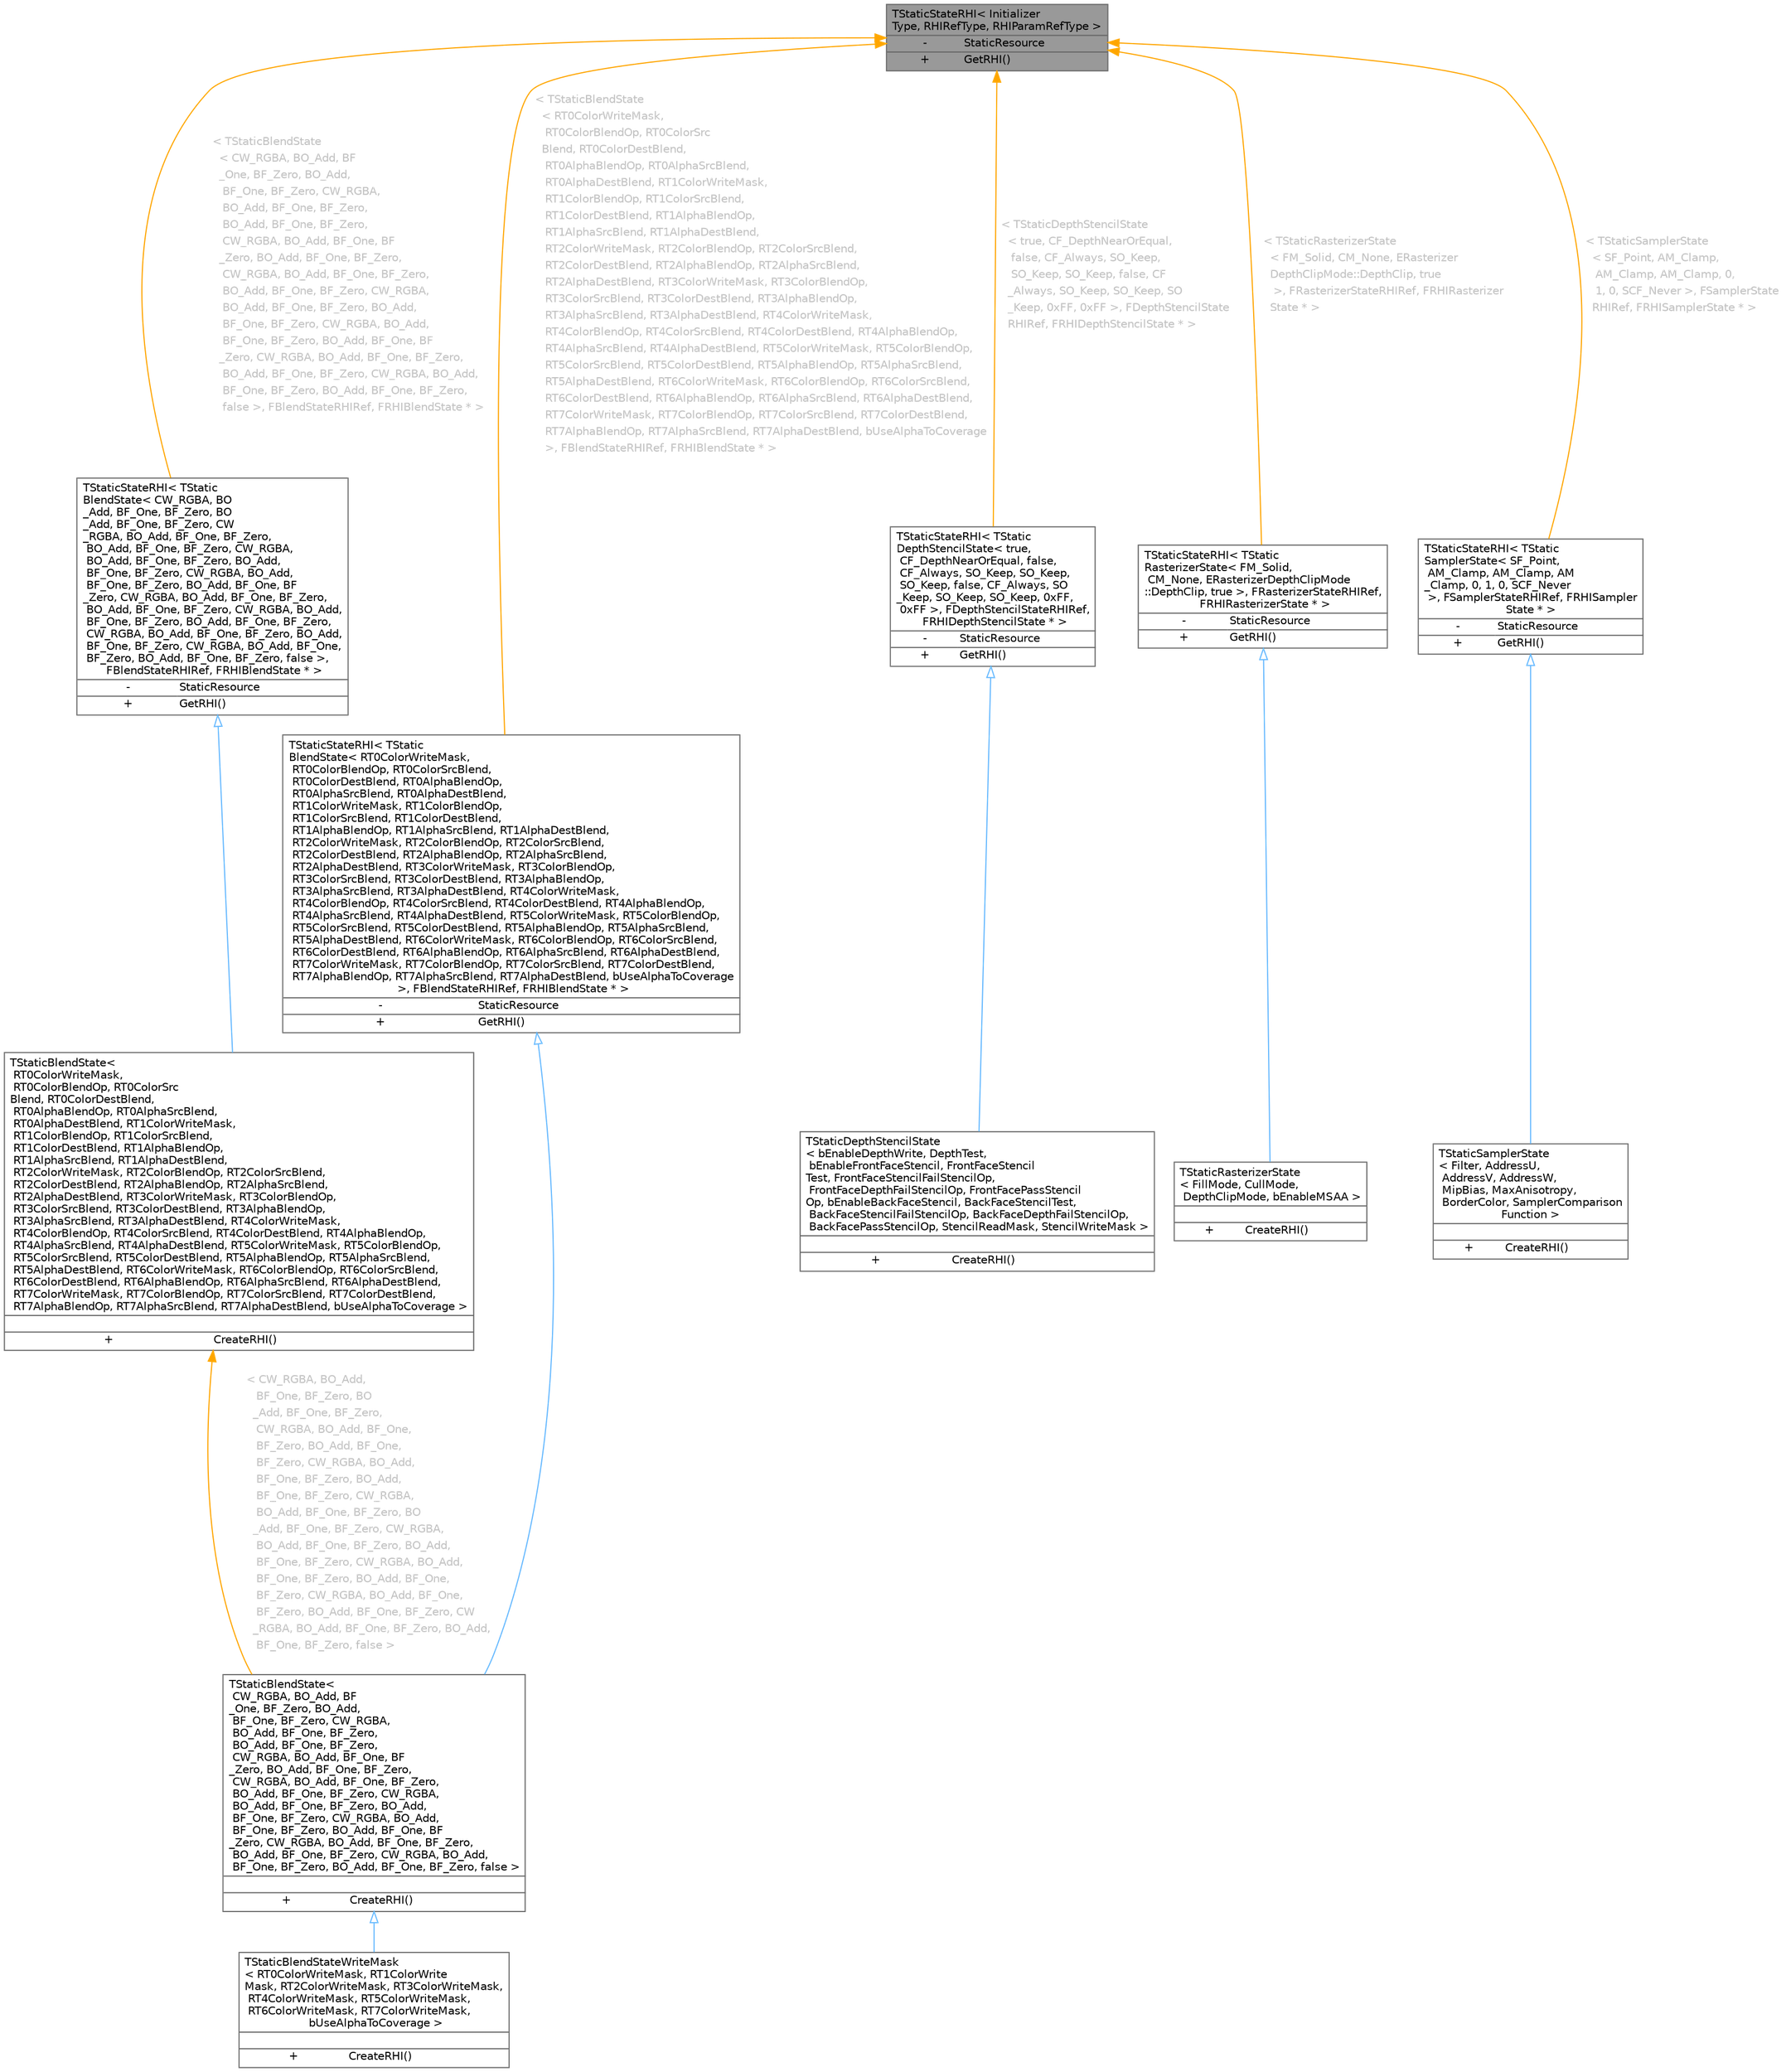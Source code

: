 digraph "TStaticStateRHI&lt; InitializerType, RHIRefType, RHIParamRefType &gt;"
{
 // INTERACTIVE_SVG=YES
 // LATEX_PDF_SIZE
  bgcolor="transparent";
  edge [fontname=Helvetica,fontsize=10,labelfontname=Helvetica,labelfontsize=10];
  node [fontname=Helvetica,fontsize=10,shape=box,height=0.2,width=0.4];
  Node1 [id="Node000001",shape=plain,label=<<TABLE CELLBORDER="0" BORDER="1"><TR><TD COLSPAN="2" CELLPADDING="1" CELLSPACING="0">TStaticStateRHI&lt; Initializer<BR ALIGN="LEFT"/>Type, RHIRefType, RHIParamRefType &gt;</TD></TR>
<HR/>
<TR><TD VALIGN="top" CELLPADDING="1" CELLSPACING="0">-</TD><TD VALIGN="top" ALIGN="LEFT" CELLPADDING="1" CELLSPACING="0">StaticResource<BR ALIGN="LEFT"/></TD></TR>
<HR/>
<TR><TD VALIGN="top" CELLPADDING="1" CELLSPACING="0">+</TD><TD VALIGN="top" ALIGN="LEFT" CELLPADDING="1" CELLSPACING="0">GetRHI()<BR ALIGN="LEFT"/></TD></TR>
</TABLE>>
,height=0.2,width=0.4,color="gray40", fillcolor="grey60", style="filled", fontcolor="black",tooltip="The base class of the static RHI state classes."];
  Node1 -> Node2 [id="edge1_Node000001_Node000002",dir="back",color="orange",style="solid",tooltip=" ",label=<<TABLE CELLBORDER="0" BORDER="0"><TR><TD VALIGN="top" ALIGN="LEFT" CELLPADDING="1" CELLSPACING="0">&lt; TStaticBlendState</TD></TR>
<TR><TD VALIGN="top" ALIGN="LEFT" CELLPADDING="1" CELLSPACING="0">&nbsp;&nbsp;&lt; CW_RGBA, BO_Add, BF</TD></TR>
<TR><TD VALIGN="top" ALIGN="LEFT" CELLPADDING="1" CELLSPACING="0">&nbsp;&nbsp;_One, BF_Zero, BO_Add,</TD></TR>
<TR><TD VALIGN="top" ALIGN="LEFT" CELLPADDING="1" CELLSPACING="0">&nbsp;&nbsp; BF_One, BF_Zero, CW_RGBA,</TD></TR>
<TR><TD VALIGN="top" ALIGN="LEFT" CELLPADDING="1" CELLSPACING="0">&nbsp;&nbsp; BO_Add, BF_One, BF_Zero,</TD></TR>
<TR><TD VALIGN="top" ALIGN="LEFT" CELLPADDING="1" CELLSPACING="0">&nbsp;&nbsp; BO_Add, BF_One, BF_Zero,</TD></TR>
<TR><TD VALIGN="top" ALIGN="LEFT" CELLPADDING="1" CELLSPACING="0">&nbsp;&nbsp; CW_RGBA, BO_Add, BF_One, BF</TD></TR>
<TR><TD VALIGN="top" ALIGN="LEFT" CELLPADDING="1" CELLSPACING="0">&nbsp;&nbsp;_Zero, BO_Add, BF_One, BF_Zero,</TD></TR>
<TR><TD VALIGN="top" ALIGN="LEFT" CELLPADDING="1" CELLSPACING="0">&nbsp;&nbsp; CW_RGBA, BO_Add, BF_One, BF_Zero,</TD></TR>
<TR><TD VALIGN="top" ALIGN="LEFT" CELLPADDING="1" CELLSPACING="0">&nbsp;&nbsp; BO_Add, BF_One, BF_Zero, CW_RGBA,</TD></TR>
<TR><TD VALIGN="top" ALIGN="LEFT" CELLPADDING="1" CELLSPACING="0">&nbsp;&nbsp; BO_Add, BF_One, BF_Zero, BO_Add,</TD></TR>
<TR><TD VALIGN="top" ALIGN="LEFT" CELLPADDING="1" CELLSPACING="0">&nbsp;&nbsp; BF_One, BF_Zero, CW_RGBA, BO_Add,</TD></TR>
<TR><TD VALIGN="top" ALIGN="LEFT" CELLPADDING="1" CELLSPACING="0">&nbsp;&nbsp; BF_One, BF_Zero, BO_Add, BF_One, BF</TD></TR>
<TR><TD VALIGN="top" ALIGN="LEFT" CELLPADDING="1" CELLSPACING="0">&nbsp;&nbsp;_Zero, CW_RGBA, BO_Add, BF_One, BF_Zero,</TD></TR>
<TR><TD VALIGN="top" ALIGN="LEFT" CELLPADDING="1" CELLSPACING="0">&nbsp;&nbsp; BO_Add, BF_One, BF_Zero, CW_RGBA, BO_Add,</TD></TR>
<TR><TD VALIGN="top" ALIGN="LEFT" CELLPADDING="1" CELLSPACING="0">&nbsp;&nbsp; BF_One, BF_Zero, BO_Add, BF_One, BF_Zero,</TD></TR>
<TR><TD VALIGN="top" ALIGN="LEFT" CELLPADDING="1" CELLSPACING="0">&nbsp;&nbsp; false &gt;, FBlendStateRHIRef, FRHIBlendState * &gt;</TD></TR>
</TABLE>> ,fontcolor="grey" ];
  Node2 [id="Node000002",shape=plain,label=<<TABLE CELLBORDER="0" BORDER="1"><TR><TD COLSPAN="2" CELLPADDING="1" CELLSPACING="0">TStaticStateRHI&lt; TStatic<BR ALIGN="LEFT"/>BlendState&lt; CW_RGBA, BO<BR ALIGN="LEFT"/>_Add, BF_One, BF_Zero, BO<BR ALIGN="LEFT"/>_Add, BF_One, BF_Zero, CW<BR ALIGN="LEFT"/>_RGBA, BO_Add, BF_One, BF_Zero,<BR ALIGN="LEFT"/> BO_Add, BF_One, BF_Zero, CW_RGBA,<BR ALIGN="LEFT"/> BO_Add, BF_One, BF_Zero, BO_Add,<BR ALIGN="LEFT"/> BF_One, BF_Zero, CW_RGBA, BO_Add,<BR ALIGN="LEFT"/> BF_One, BF_Zero, BO_Add, BF_One, BF<BR ALIGN="LEFT"/>_Zero, CW_RGBA, BO_Add, BF_One, BF_Zero,<BR ALIGN="LEFT"/> BO_Add, BF_One, BF_Zero, CW_RGBA, BO_Add,<BR ALIGN="LEFT"/> BF_One, BF_Zero, BO_Add, BF_One, BF_Zero,<BR ALIGN="LEFT"/> CW_RGBA, BO_Add, BF_One, BF_Zero, BO_Add,<BR ALIGN="LEFT"/> BF_One, BF_Zero, CW_RGBA, BO_Add, BF_One,<BR ALIGN="LEFT"/> BF_Zero, BO_Add, BF_One, BF_Zero, false &gt;,<BR ALIGN="LEFT"/> FBlendStateRHIRef, FRHIBlendState * &gt;</TD></TR>
<HR/>
<TR><TD VALIGN="top" CELLPADDING="1" CELLSPACING="0">-</TD><TD VALIGN="top" ALIGN="LEFT" CELLPADDING="1" CELLSPACING="0">StaticResource<BR ALIGN="LEFT"/></TD></TR>
<HR/>
<TR><TD VALIGN="top" CELLPADDING="1" CELLSPACING="0">+</TD><TD VALIGN="top" ALIGN="LEFT" CELLPADDING="1" CELLSPACING="0">GetRHI()<BR ALIGN="LEFT"/></TD></TR>
</TABLE>>
,height=0.2,width=0.4,color="gray40", fillcolor="white", style="filled",URL="$db/d8a/classTStaticStateRHI.html",tooltip=" "];
  Node2 -> Node3 [id="edge2_Node000002_Node000003",dir="back",color="steelblue1",style="solid",tooltip=" ",arrowtail="onormal"];
  Node3 [id="Node000003",shape=plain,label=<<TABLE CELLBORDER="0" BORDER="1"><TR><TD COLSPAN="2" CELLPADDING="1" CELLSPACING="0">TStaticBlendState&lt;<BR ALIGN="LEFT"/> RT0ColorWriteMask,<BR ALIGN="LEFT"/> RT0ColorBlendOp, RT0ColorSrc<BR ALIGN="LEFT"/>Blend, RT0ColorDestBlend,<BR ALIGN="LEFT"/> RT0AlphaBlendOp, RT0AlphaSrcBlend,<BR ALIGN="LEFT"/> RT0AlphaDestBlend, RT1ColorWriteMask,<BR ALIGN="LEFT"/> RT1ColorBlendOp, RT1ColorSrcBlend,<BR ALIGN="LEFT"/> RT1ColorDestBlend, RT1AlphaBlendOp,<BR ALIGN="LEFT"/> RT1AlphaSrcBlend, RT1AlphaDestBlend,<BR ALIGN="LEFT"/> RT2ColorWriteMask, RT2ColorBlendOp, RT2ColorSrcBlend,<BR ALIGN="LEFT"/> RT2ColorDestBlend, RT2AlphaBlendOp, RT2AlphaSrcBlend,<BR ALIGN="LEFT"/> RT2AlphaDestBlend, RT3ColorWriteMask, RT3ColorBlendOp,<BR ALIGN="LEFT"/> RT3ColorSrcBlend, RT3ColorDestBlend, RT3AlphaBlendOp,<BR ALIGN="LEFT"/> RT3AlphaSrcBlend, RT3AlphaDestBlend, RT4ColorWriteMask,<BR ALIGN="LEFT"/> RT4ColorBlendOp, RT4ColorSrcBlend, RT4ColorDestBlend, RT4AlphaBlendOp,<BR ALIGN="LEFT"/> RT4AlphaSrcBlend, RT4AlphaDestBlend, RT5ColorWriteMask, RT5ColorBlendOp,<BR ALIGN="LEFT"/> RT5ColorSrcBlend, RT5ColorDestBlend, RT5AlphaBlendOp, RT5AlphaSrcBlend,<BR ALIGN="LEFT"/> RT5AlphaDestBlend, RT6ColorWriteMask, RT6ColorBlendOp, RT6ColorSrcBlend,<BR ALIGN="LEFT"/> RT6ColorDestBlend, RT6AlphaBlendOp, RT6AlphaSrcBlend, RT6AlphaDestBlend,<BR ALIGN="LEFT"/> RT7ColorWriteMask, RT7ColorBlendOp, RT7ColorSrcBlend, RT7ColorDestBlend,<BR ALIGN="LEFT"/> RT7AlphaBlendOp, RT7AlphaSrcBlend, RT7AlphaDestBlend, bUseAlphaToCoverage &gt;</TD></TR>
<HR/>
<TR><TD COLSPAN="2" CELLPADDING="1" CELLSPACING="0">&nbsp;</TD></TR>
<HR/>
<TR><TD VALIGN="top" CELLPADDING="1" CELLSPACING="0">+</TD><TD VALIGN="top" ALIGN="LEFT" CELLPADDING="1" CELLSPACING="0">CreateRHI()<BR ALIGN="LEFT"/></TD></TR>
</TABLE>>
,height=0.2,width=0.4,color="gray40", fillcolor="white", style="filled",URL="$df/d5e/classTStaticBlendState.html",tooltip="A static RHI blend state resource."];
  Node3 -> Node4 [id="edge3_Node000003_Node000004",dir="back",color="orange",style="solid",tooltip=" ",label=<<TABLE CELLBORDER="0" BORDER="0"><TR><TD VALIGN="top" ALIGN="LEFT" CELLPADDING="1" CELLSPACING="0">&lt; CW_RGBA, BO_Add,</TD></TR>
<TR><TD VALIGN="top" ALIGN="LEFT" CELLPADDING="1" CELLSPACING="0">&nbsp;&nbsp; BF_One, BF_Zero, BO</TD></TR>
<TR><TD VALIGN="top" ALIGN="LEFT" CELLPADDING="1" CELLSPACING="0">&nbsp;&nbsp;_Add, BF_One, BF_Zero,</TD></TR>
<TR><TD VALIGN="top" ALIGN="LEFT" CELLPADDING="1" CELLSPACING="0">&nbsp;&nbsp; CW_RGBA, BO_Add, BF_One,</TD></TR>
<TR><TD VALIGN="top" ALIGN="LEFT" CELLPADDING="1" CELLSPACING="0">&nbsp;&nbsp; BF_Zero, BO_Add, BF_One,</TD></TR>
<TR><TD VALIGN="top" ALIGN="LEFT" CELLPADDING="1" CELLSPACING="0">&nbsp;&nbsp; BF_Zero, CW_RGBA, BO_Add,</TD></TR>
<TR><TD VALIGN="top" ALIGN="LEFT" CELLPADDING="1" CELLSPACING="0">&nbsp;&nbsp; BF_One, BF_Zero, BO_Add,</TD></TR>
<TR><TD VALIGN="top" ALIGN="LEFT" CELLPADDING="1" CELLSPACING="0">&nbsp;&nbsp; BF_One, BF_Zero, CW_RGBA,</TD></TR>
<TR><TD VALIGN="top" ALIGN="LEFT" CELLPADDING="1" CELLSPACING="0">&nbsp;&nbsp; BO_Add, BF_One, BF_Zero, BO</TD></TR>
<TR><TD VALIGN="top" ALIGN="LEFT" CELLPADDING="1" CELLSPACING="0">&nbsp;&nbsp;_Add, BF_One, BF_Zero, CW_RGBA,</TD></TR>
<TR><TD VALIGN="top" ALIGN="LEFT" CELLPADDING="1" CELLSPACING="0">&nbsp;&nbsp; BO_Add, BF_One, BF_Zero, BO_Add,</TD></TR>
<TR><TD VALIGN="top" ALIGN="LEFT" CELLPADDING="1" CELLSPACING="0">&nbsp;&nbsp; BF_One, BF_Zero, CW_RGBA, BO_Add,</TD></TR>
<TR><TD VALIGN="top" ALIGN="LEFT" CELLPADDING="1" CELLSPACING="0">&nbsp;&nbsp; BF_One, BF_Zero, BO_Add, BF_One,</TD></TR>
<TR><TD VALIGN="top" ALIGN="LEFT" CELLPADDING="1" CELLSPACING="0">&nbsp;&nbsp; BF_Zero, CW_RGBA, BO_Add, BF_One,</TD></TR>
<TR><TD VALIGN="top" ALIGN="LEFT" CELLPADDING="1" CELLSPACING="0">&nbsp;&nbsp; BF_Zero, BO_Add, BF_One, BF_Zero, CW</TD></TR>
<TR><TD VALIGN="top" ALIGN="LEFT" CELLPADDING="1" CELLSPACING="0">&nbsp;&nbsp;_RGBA, BO_Add, BF_One, BF_Zero, BO_Add,</TD></TR>
<TR><TD VALIGN="top" ALIGN="LEFT" CELLPADDING="1" CELLSPACING="0">&nbsp;&nbsp; BF_One, BF_Zero, false &gt;</TD></TR>
</TABLE>> ,fontcolor="grey" ];
  Node4 [id="Node000004",shape=plain,label=<<TABLE CELLBORDER="0" BORDER="1"><TR><TD COLSPAN="2" CELLPADDING="1" CELLSPACING="0">TStaticBlendState&lt;<BR ALIGN="LEFT"/> CW_RGBA, BO_Add, BF<BR ALIGN="LEFT"/>_One, BF_Zero, BO_Add,<BR ALIGN="LEFT"/> BF_One, BF_Zero, CW_RGBA,<BR ALIGN="LEFT"/> BO_Add, BF_One, BF_Zero,<BR ALIGN="LEFT"/> BO_Add, BF_One, BF_Zero,<BR ALIGN="LEFT"/> CW_RGBA, BO_Add, BF_One, BF<BR ALIGN="LEFT"/>_Zero, BO_Add, BF_One, BF_Zero,<BR ALIGN="LEFT"/> CW_RGBA, BO_Add, BF_One, BF_Zero,<BR ALIGN="LEFT"/> BO_Add, BF_One, BF_Zero, CW_RGBA,<BR ALIGN="LEFT"/> BO_Add, BF_One, BF_Zero, BO_Add,<BR ALIGN="LEFT"/> BF_One, BF_Zero, CW_RGBA, BO_Add,<BR ALIGN="LEFT"/> BF_One, BF_Zero, BO_Add, BF_One, BF<BR ALIGN="LEFT"/>_Zero, CW_RGBA, BO_Add, BF_One, BF_Zero,<BR ALIGN="LEFT"/> BO_Add, BF_One, BF_Zero, CW_RGBA, BO_Add,<BR ALIGN="LEFT"/> BF_One, BF_Zero, BO_Add, BF_One, BF_Zero, false &gt;</TD></TR>
<HR/>
<TR><TD COLSPAN="2" CELLPADDING="1" CELLSPACING="0">&nbsp;</TD></TR>
<HR/>
<TR><TD VALIGN="top" CELLPADDING="1" CELLSPACING="0">+</TD><TD VALIGN="top" ALIGN="LEFT" CELLPADDING="1" CELLSPACING="0">CreateRHI()<BR ALIGN="LEFT"/></TD></TR>
</TABLE>>
,height=0.2,width=0.4,color="gray40", fillcolor="white", style="filled",URL="$df/d5e/classTStaticBlendState.html",tooltip=" "];
  Node4 -> Node5 [id="edge4_Node000004_Node000005",dir="back",color="steelblue1",style="solid",tooltip=" ",arrowtail="onormal"];
  Node5 [id="Node000005",shape=plain,label=<<TABLE CELLBORDER="0" BORDER="1"><TR><TD COLSPAN="2" CELLPADDING="1" CELLSPACING="0">TStaticBlendStateWriteMask<BR ALIGN="LEFT"/>&lt; RT0ColorWriteMask, RT1ColorWrite<BR ALIGN="LEFT"/>Mask, RT2ColorWriteMask, RT3ColorWriteMask,<BR ALIGN="LEFT"/> RT4ColorWriteMask, RT5ColorWriteMask,<BR ALIGN="LEFT"/> RT6ColorWriteMask, RT7ColorWriteMask,<BR ALIGN="LEFT"/> bUseAlphaToCoverage &gt;</TD></TR>
<HR/>
<TR><TD COLSPAN="2" CELLPADDING="1" CELLSPACING="0">&nbsp;</TD></TR>
<HR/>
<TR><TD VALIGN="top" CELLPADDING="1" CELLSPACING="0">+</TD><TD VALIGN="top" ALIGN="LEFT" CELLPADDING="1" CELLSPACING="0">CreateRHI()<BR ALIGN="LEFT"/></TD></TR>
</TABLE>>
,height=0.2,width=0.4,color="gray40", fillcolor="white", style="filled",URL="$d0/d9f/classTStaticBlendStateWriteMask.html",tooltip="A static RHI blend state resource which only allows controlling MRT write masks, for use when only op..."];
  Node1 -> Node6 [id="edge5_Node000001_Node000006",dir="back",color="orange",style="solid",tooltip=" ",label=<<TABLE CELLBORDER="0" BORDER="0"><TR><TD VALIGN="top" ALIGN="LEFT" CELLPADDING="1" CELLSPACING="0">&lt; TStaticBlendState</TD></TR>
<TR><TD VALIGN="top" ALIGN="LEFT" CELLPADDING="1" CELLSPACING="0">&nbsp;&nbsp;&lt; RT0ColorWriteMask,</TD></TR>
<TR><TD VALIGN="top" ALIGN="LEFT" CELLPADDING="1" CELLSPACING="0">&nbsp;&nbsp; RT0ColorBlendOp, RT0ColorSrc</TD></TR>
<TR><TD VALIGN="top" ALIGN="LEFT" CELLPADDING="1" CELLSPACING="0">&nbsp;&nbsp;Blend, RT0ColorDestBlend,</TD></TR>
<TR><TD VALIGN="top" ALIGN="LEFT" CELLPADDING="1" CELLSPACING="0">&nbsp;&nbsp; RT0AlphaBlendOp, RT0AlphaSrcBlend,</TD></TR>
<TR><TD VALIGN="top" ALIGN="LEFT" CELLPADDING="1" CELLSPACING="0">&nbsp;&nbsp; RT0AlphaDestBlend, RT1ColorWriteMask,</TD></TR>
<TR><TD VALIGN="top" ALIGN="LEFT" CELLPADDING="1" CELLSPACING="0">&nbsp;&nbsp; RT1ColorBlendOp, RT1ColorSrcBlend,</TD></TR>
<TR><TD VALIGN="top" ALIGN="LEFT" CELLPADDING="1" CELLSPACING="0">&nbsp;&nbsp; RT1ColorDestBlend, RT1AlphaBlendOp,</TD></TR>
<TR><TD VALIGN="top" ALIGN="LEFT" CELLPADDING="1" CELLSPACING="0">&nbsp;&nbsp; RT1AlphaSrcBlend, RT1AlphaDestBlend,</TD></TR>
<TR><TD VALIGN="top" ALIGN="LEFT" CELLPADDING="1" CELLSPACING="0">&nbsp;&nbsp; RT2ColorWriteMask, RT2ColorBlendOp, RT2ColorSrcBlend,</TD></TR>
<TR><TD VALIGN="top" ALIGN="LEFT" CELLPADDING="1" CELLSPACING="0">&nbsp;&nbsp; RT2ColorDestBlend, RT2AlphaBlendOp, RT2AlphaSrcBlend,</TD></TR>
<TR><TD VALIGN="top" ALIGN="LEFT" CELLPADDING="1" CELLSPACING="0">&nbsp;&nbsp; RT2AlphaDestBlend, RT3ColorWriteMask, RT3ColorBlendOp,</TD></TR>
<TR><TD VALIGN="top" ALIGN="LEFT" CELLPADDING="1" CELLSPACING="0">&nbsp;&nbsp; RT3ColorSrcBlend, RT3ColorDestBlend, RT3AlphaBlendOp,</TD></TR>
<TR><TD VALIGN="top" ALIGN="LEFT" CELLPADDING="1" CELLSPACING="0">&nbsp;&nbsp; RT3AlphaSrcBlend, RT3AlphaDestBlend, RT4ColorWriteMask,</TD></TR>
<TR><TD VALIGN="top" ALIGN="LEFT" CELLPADDING="1" CELLSPACING="0">&nbsp;&nbsp; RT4ColorBlendOp, RT4ColorSrcBlend, RT4ColorDestBlend, RT4AlphaBlendOp,</TD></TR>
<TR><TD VALIGN="top" ALIGN="LEFT" CELLPADDING="1" CELLSPACING="0">&nbsp;&nbsp; RT4AlphaSrcBlend, RT4AlphaDestBlend, RT5ColorWriteMask, RT5ColorBlendOp,</TD></TR>
<TR><TD VALIGN="top" ALIGN="LEFT" CELLPADDING="1" CELLSPACING="0">&nbsp;&nbsp; RT5ColorSrcBlend, RT5ColorDestBlend, RT5AlphaBlendOp, RT5AlphaSrcBlend,</TD></TR>
<TR><TD VALIGN="top" ALIGN="LEFT" CELLPADDING="1" CELLSPACING="0">&nbsp;&nbsp; RT5AlphaDestBlend, RT6ColorWriteMask, RT6ColorBlendOp, RT6ColorSrcBlend,</TD></TR>
<TR><TD VALIGN="top" ALIGN="LEFT" CELLPADDING="1" CELLSPACING="0">&nbsp;&nbsp; RT6ColorDestBlend, RT6AlphaBlendOp, RT6AlphaSrcBlend, RT6AlphaDestBlend,</TD></TR>
<TR><TD VALIGN="top" ALIGN="LEFT" CELLPADDING="1" CELLSPACING="0">&nbsp;&nbsp; RT7ColorWriteMask, RT7ColorBlendOp, RT7ColorSrcBlend, RT7ColorDestBlend,</TD></TR>
<TR><TD VALIGN="top" ALIGN="LEFT" CELLPADDING="1" CELLSPACING="0">&nbsp;&nbsp; RT7AlphaBlendOp, RT7AlphaSrcBlend, RT7AlphaDestBlend, bUseAlphaToCoverage</TD></TR>
<TR><TD VALIGN="top" ALIGN="LEFT" CELLPADDING="1" CELLSPACING="0">&nbsp;&nbsp; &gt;, FBlendStateRHIRef, FRHIBlendState * &gt;</TD></TR>
</TABLE>> ,fontcolor="grey" ];
  Node6 [id="Node000006",shape=plain,label=<<TABLE CELLBORDER="0" BORDER="1"><TR><TD COLSPAN="2" CELLPADDING="1" CELLSPACING="0">TStaticStateRHI&lt; TStatic<BR ALIGN="LEFT"/>BlendState&lt; RT0ColorWriteMask,<BR ALIGN="LEFT"/> RT0ColorBlendOp, RT0ColorSrcBlend,<BR ALIGN="LEFT"/> RT0ColorDestBlend, RT0AlphaBlendOp,<BR ALIGN="LEFT"/> RT0AlphaSrcBlend, RT0AlphaDestBlend,<BR ALIGN="LEFT"/> RT1ColorWriteMask, RT1ColorBlendOp,<BR ALIGN="LEFT"/> RT1ColorSrcBlend, RT1ColorDestBlend,<BR ALIGN="LEFT"/> RT1AlphaBlendOp, RT1AlphaSrcBlend, RT1AlphaDestBlend,<BR ALIGN="LEFT"/> RT2ColorWriteMask, RT2ColorBlendOp, RT2ColorSrcBlend,<BR ALIGN="LEFT"/> RT2ColorDestBlend, RT2AlphaBlendOp, RT2AlphaSrcBlend,<BR ALIGN="LEFT"/> RT2AlphaDestBlend, RT3ColorWriteMask, RT3ColorBlendOp,<BR ALIGN="LEFT"/> RT3ColorSrcBlend, RT3ColorDestBlend, RT3AlphaBlendOp,<BR ALIGN="LEFT"/> RT3AlphaSrcBlend, RT3AlphaDestBlend, RT4ColorWriteMask,<BR ALIGN="LEFT"/> RT4ColorBlendOp, RT4ColorSrcBlend, RT4ColorDestBlend, RT4AlphaBlendOp,<BR ALIGN="LEFT"/> RT4AlphaSrcBlend, RT4AlphaDestBlend, RT5ColorWriteMask, RT5ColorBlendOp,<BR ALIGN="LEFT"/> RT5ColorSrcBlend, RT5ColorDestBlend, RT5AlphaBlendOp, RT5AlphaSrcBlend,<BR ALIGN="LEFT"/> RT5AlphaDestBlend, RT6ColorWriteMask, RT6ColorBlendOp, RT6ColorSrcBlend,<BR ALIGN="LEFT"/> RT6ColorDestBlend, RT6AlphaBlendOp, RT6AlphaSrcBlend, RT6AlphaDestBlend,<BR ALIGN="LEFT"/> RT7ColorWriteMask, RT7ColorBlendOp, RT7ColorSrcBlend, RT7ColorDestBlend,<BR ALIGN="LEFT"/> RT7AlphaBlendOp, RT7AlphaSrcBlend, RT7AlphaDestBlend, bUseAlphaToCoverage<BR ALIGN="LEFT"/> &gt;, FBlendStateRHIRef, FRHIBlendState * &gt;</TD></TR>
<HR/>
<TR><TD VALIGN="top" CELLPADDING="1" CELLSPACING="0">-</TD><TD VALIGN="top" ALIGN="LEFT" CELLPADDING="1" CELLSPACING="0">StaticResource<BR ALIGN="LEFT"/></TD></TR>
<HR/>
<TR><TD VALIGN="top" CELLPADDING="1" CELLSPACING="0">+</TD><TD VALIGN="top" ALIGN="LEFT" CELLPADDING="1" CELLSPACING="0">GetRHI()<BR ALIGN="LEFT"/></TD></TR>
</TABLE>>
,height=0.2,width=0.4,color="gray40", fillcolor="white", style="filled",URL="$db/d8a/classTStaticStateRHI.html",tooltip=" "];
  Node6 -> Node4 [id="edge6_Node000006_Node000004",dir="back",color="steelblue1",style="solid",tooltip=" ",arrowtail="onormal"];
  Node1 -> Node7 [id="edge7_Node000001_Node000007",dir="back",color="orange",style="solid",tooltip=" ",label=<<TABLE CELLBORDER="0" BORDER="0"><TR><TD VALIGN="top" ALIGN="LEFT" CELLPADDING="1" CELLSPACING="0">&lt; TStaticDepthStencilState</TD></TR>
<TR><TD VALIGN="top" ALIGN="LEFT" CELLPADDING="1" CELLSPACING="0">&nbsp;&nbsp;&lt; true, CF_DepthNearOrEqual,</TD></TR>
<TR><TD VALIGN="top" ALIGN="LEFT" CELLPADDING="1" CELLSPACING="0">&nbsp;&nbsp; false, CF_Always, SO_Keep,</TD></TR>
<TR><TD VALIGN="top" ALIGN="LEFT" CELLPADDING="1" CELLSPACING="0">&nbsp;&nbsp; SO_Keep, SO_Keep, false, CF</TD></TR>
<TR><TD VALIGN="top" ALIGN="LEFT" CELLPADDING="1" CELLSPACING="0">&nbsp;&nbsp;_Always, SO_Keep, SO_Keep, SO</TD></TR>
<TR><TD VALIGN="top" ALIGN="LEFT" CELLPADDING="1" CELLSPACING="0">&nbsp;&nbsp;_Keep, 0xFF, 0xFF &gt;, FDepthStencilState</TD></TR>
<TR><TD VALIGN="top" ALIGN="LEFT" CELLPADDING="1" CELLSPACING="0">&nbsp;&nbsp;RHIRef, FRHIDepthStencilState * &gt;</TD></TR>
</TABLE>> ,fontcolor="grey" ];
  Node7 [id="Node000007",shape=plain,label=<<TABLE CELLBORDER="0" BORDER="1"><TR><TD COLSPAN="2" CELLPADDING="1" CELLSPACING="0">TStaticStateRHI&lt; TStatic<BR ALIGN="LEFT"/>DepthStencilState&lt; true,<BR ALIGN="LEFT"/> CF_DepthNearOrEqual, false,<BR ALIGN="LEFT"/> CF_Always, SO_Keep, SO_Keep,<BR ALIGN="LEFT"/> SO_Keep, false, CF_Always, SO<BR ALIGN="LEFT"/>_Keep, SO_Keep, SO_Keep, 0xFF,<BR ALIGN="LEFT"/> 0xFF &gt;, FDepthStencilStateRHIRef,<BR ALIGN="LEFT"/> FRHIDepthStencilState * &gt;</TD></TR>
<HR/>
<TR><TD VALIGN="top" CELLPADDING="1" CELLSPACING="0">-</TD><TD VALIGN="top" ALIGN="LEFT" CELLPADDING="1" CELLSPACING="0">StaticResource<BR ALIGN="LEFT"/></TD></TR>
<HR/>
<TR><TD VALIGN="top" CELLPADDING="1" CELLSPACING="0">+</TD><TD VALIGN="top" ALIGN="LEFT" CELLPADDING="1" CELLSPACING="0">GetRHI()<BR ALIGN="LEFT"/></TD></TR>
</TABLE>>
,height=0.2,width=0.4,color="gray40", fillcolor="white", style="filled",URL="$db/d8a/classTStaticStateRHI.html",tooltip=" "];
  Node7 -> Node8 [id="edge8_Node000007_Node000008",dir="back",color="steelblue1",style="solid",tooltip=" ",arrowtail="onormal"];
  Node8 [id="Node000008",shape=plain,label=<<TABLE CELLBORDER="0" BORDER="1"><TR><TD COLSPAN="2" CELLPADDING="1" CELLSPACING="0">TStaticDepthStencilState<BR ALIGN="LEFT"/>&lt; bEnableDepthWrite, DepthTest,<BR ALIGN="LEFT"/> bEnableFrontFaceStencil, FrontFaceStencil<BR ALIGN="LEFT"/>Test, FrontFaceStencilFailStencilOp,<BR ALIGN="LEFT"/> FrontFaceDepthFailStencilOp, FrontFacePassStencil<BR ALIGN="LEFT"/>Op, bEnableBackFaceStencil, BackFaceStencilTest,<BR ALIGN="LEFT"/> BackFaceStencilFailStencilOp, BackFaceDepthFailStencilOp,<BR ALIGN="LEFT"/> BackFacePassStencilOp, StencilReadMask, StencilWriteMask &gt;</TD></TR>
<HR/>
<TR><TD COLSPAN="2" CELLPADDING="1" CELLSPACING="0">&nbsp;</TD></TR>
<HR/>
<TR><TD VALIGN="top" CELLPADDING="1" CELLSPACING="0">+</TD><TD VALIGN="top" ALIGN="LEFT" CELLPADDING="1" CELLSPACING="0">CreateRHI()<BR ALIGN="LEFT"/></TD></TR>
</TABLE>>
,height=0.2,width=0.4,color="gray40", fillcolor="white", style="filled",URL="$d9/ded/classTStaticDepthStencilState.html",tooltip="A static RHI stencil state resource."];
  Node1 -> Node9 [id="edge9_Node000001_Node000009",dir="back",color="orange",style="solid",tooltip=" ",label=<<TABLE CELLBORDER="0" BORDER="0"><TR><TD VALIGN="top" ALIGN="LEFT" CELLPADDING="1" CELLSPACING="0">&lt; TStaticRasterizerState</TD></TR>
<TR><TD VALIGN="top" ALIGN="LEFT" CELLPADDING="1" CELLSPACING="0">&nbsp;&nbsp;&lt; FM_Solid, CM_None, ERasterizer</TD></TR>
<TR><TD VALIGN="top" ALIGN="LEFT" CELLPADDING="1" CELLSPACING="0">&nbsp;&nbsp;DepthClipMode::DepthClip, true</TD></TR>
<TR><TD VALIGN="top" ALIGN="LEFT" CELLPADDING="1" CELLSPACING="0">&nbsp;&nbsp; &gt;, FRasterizerStateRHIRef, FRHIRasterizer</TD></TR>
<TR><TD VALIGN="top" ALIGN="LEFT" CELLPADDING="1" CELLSPACING="0">&nbsp;&nbsp;State * &gt;</TD></TR>
</TABLE>> ,fontcolor="grey" ];
  Node9 [id="Node000009",shape=plain,label=<<TABLE CELLBORDER="0" BORDER="1"><TR><TD COLSPAN="2" CELLPADDING="1" CELLSPACING="0">TStaticStateRHI&lt; TStatic<BR ALIGN="LEFT"/>RasterizerState&lt; FM_Solid,<BR ALIGN="LEFT"/> CM_None, ERasterizerDepthClipMode<BR ALIGN="LEFT"/>::DepthClip, true &gt;, FRasterizerStateRHIRef,<BR ALIGN="LEFT"/> FRHIRasterizerState * &gt;</TD></TR>
<HR/>
<TR><TD VALIGN="top" CELLPADDING="1" CELLSPACING="0">-</TD><TD VALIGN="top" ALIGN="LEFT" CELLPADDING="1" CELLSPACING="0">StaticResource<BR ALIGN="LEFT"/></TD></TR>
<HR/>
<TR><TD VALIGN="top" CELLPADDING="1" CELLSPACING="0">+</TD><TD VALIGN="top" ALIGN="LEFT" CELLPADDING="1" CELLSPACING="0">GetRHI()<BR ALIGN="LEFT"/></TD></TR>
</TABLE>>
,height=0.2,width=0.4,color="gray40", fillcolor="white", style="filled",URL="$db/d8a/classTStaticStateRHI.html",tooltip=" "];
  Node9 -> Node10 [id="edge10_Node000009_Node000010",dir="back",color="steelblue1",style="solid",tooltip=" ",arrowtail="onormal"];
  Node10 [id="Node000010",shape=plain,label=<<TABLE CELLBORDER="0" BORDER="1"><TR><TD COLSPAN="2" CELLPADDING="1" CELLSPACING="0">TStaticRasterizerState<BR ALIGN="LEFT"/>&lt; FillMode, CullMode,<BR ALIGN="LEFT"/> DepthClipMode, bEnableMSAA &gt;</TD></TR>
<HR/>
<TR><TD COLSPAN="2" CELLPADDING="1" CELLSPACING="0">&nbsp;</TD></TR>
<HR/>
<TR><TD VALIGN="top" CELLPADDING="1" CELLSPACING="0">+</TD><TD VALIGN="top" ALIGN="LEFT" CELLPADDING="1" CELLSPACING="0">CreateRHI()<BR ALIGN="LEFT"/></TD></TR>
</TABLE>>
,height=0.2,width=0.4,color="gray40", fillcolor="white", style="filled",URL="$da/d78/classTStaticRasterizerState.html",tooltip="A static RHI rasterizer state resource."];
  Node1 -> Node11 [id="edge11_Node000001_Node000011",dir="back",color="orange",style="solid",tooltip=" ",label=<<TABLE CELLBORDER="0" BORDER="0"><TR><TD VALIGN="top" ALIGN="LEFT" CELLPADDING="1" CELLSPACING="0">&lt; TStaticSamplerState</TD></TR>
<TR><TD VALIGN="top" ALIGN="LEFT" CELLPADDING="1" CELLSPACING="0">&nbsp;&nbsp;&lt; SF_Point, AM_Clamp,</TD></TR>
<TR><TD VALIGN="top" ALIGN="LEFT" CELLPADDING="1" CELLSPACING="0">&nbsp;&nbsp; AM_Clamp, AM_Clamp, 0,</TD></TR>
<TR><TD VALIGN="top" ALIGN="LEFT" CELLPADDING="1" CELLSPACING="0">&nbsp;&nbsp; 1, 0, SCF_Never &gt;, FSamplerState</TD></TR>
<TR><TD VALIGN="top" ALIGN="LEFT" CELLPADDING="1" CELLSPACING="0">&nbsp;&nbsp;RHIRef, FRHISamplerState * &gt;</TD></TR>
</TABLE>> ,fontcolor="grey" ];
  Node11 [id="Node000011",shape=plain,label=<<TABLE CELLBORDER="0" BORDER="1"><TR><TD COLSPAN="2" CELLPADDING="1" CELLSPACING="0">TStaticStateRHI&lt; TStatic<BR ALIGN="LEFT"/>SamplerState&lt; SF_Point,<BR ALIGN="LEFT"/> AM_Clamp, AM_Clamp, AM<BR ALIGN="LEFT"/>_Clamp, 0, 1, 0, SCF_Never<BR ALIGN="LEFT"/> &gt;, FSamplerStateRHIRef, FRHISampler<BR ALIGN="LEFT"/>State * &gt;</TD></TR>
<HR/>
<TR><TD VALIGN="top" CELLPADDING="1" CELLSPACING="0">-</TD><TD VALIGN="top" ALIGN="LEFT" CELLPADDING="1" CELLSPACING="0">StaticResource<BR ALIGN="LEFT"/></TD></TR>
<HR/>
<TR><TD VALIGN="top" CELLPADDING="1" CELLSPACING="0">+</TD><TD VALIGN="top" ALIGN="LEFT" CELLPADDING="1" CELLSPACING="0">GetRHI()<BR ALIGN="LEFT"/></TD></TR>
</TABLE>>
,height=0.2,width=0.4,color="gray40", fillcolor="white", style="filled",URL="$db/d8a/classTStaticStateRHI.html",tooltip=" "];
  Node11 -> Node12 [id="edge12_Node000011_Node000012",dir="back",color="steelblue1",style="solid",tooltip=" ",arrowtail="onormal"];
  Node12 [id="Node000012",shape=plain,label=<<TABLE CELLBORDER="0" BORDER="1"><TR><TD COLSPAN="2" CELLPADDING="1" CELLSPACING="0">TStaticSamplerState<BR ALIGN="LEFT"/>&lt; Filter, AddressU,<BR ALIGN="LEFT"/> AddressV, AddressW,<BR ALIGN="LEFT"/> MipBias, MaxAnisotropy,<BR ALIGN="LEFT"/> BorderColor, SamplerComparison<BR ALIGN="LEFT"/>Function &gt;</TD></TR>
<HR/>
<TR><TD COLSPAN="2" CELLPADDING="1" CELLSPACING="0">&nbsp;</TD></TR>
<HR/>
<TR><TD VALIGN="top" CELLPADDING="1" CELLSPACING="0">+</TD><TD VALIGN="top" ALIGN="LEFT" CELLPADDING="1" CELLSPACING="0">CreateRHI()<BR ALIGN="LEFT"/></TD></TR>
</TABLE>>
,height=0.2,width=0.4,color="gray40", fillcolor="white", style="filled",URL="$d1/d5e/classTStaticSamplerState.html",tooltip="A static RHI sampler state resource."];
}
